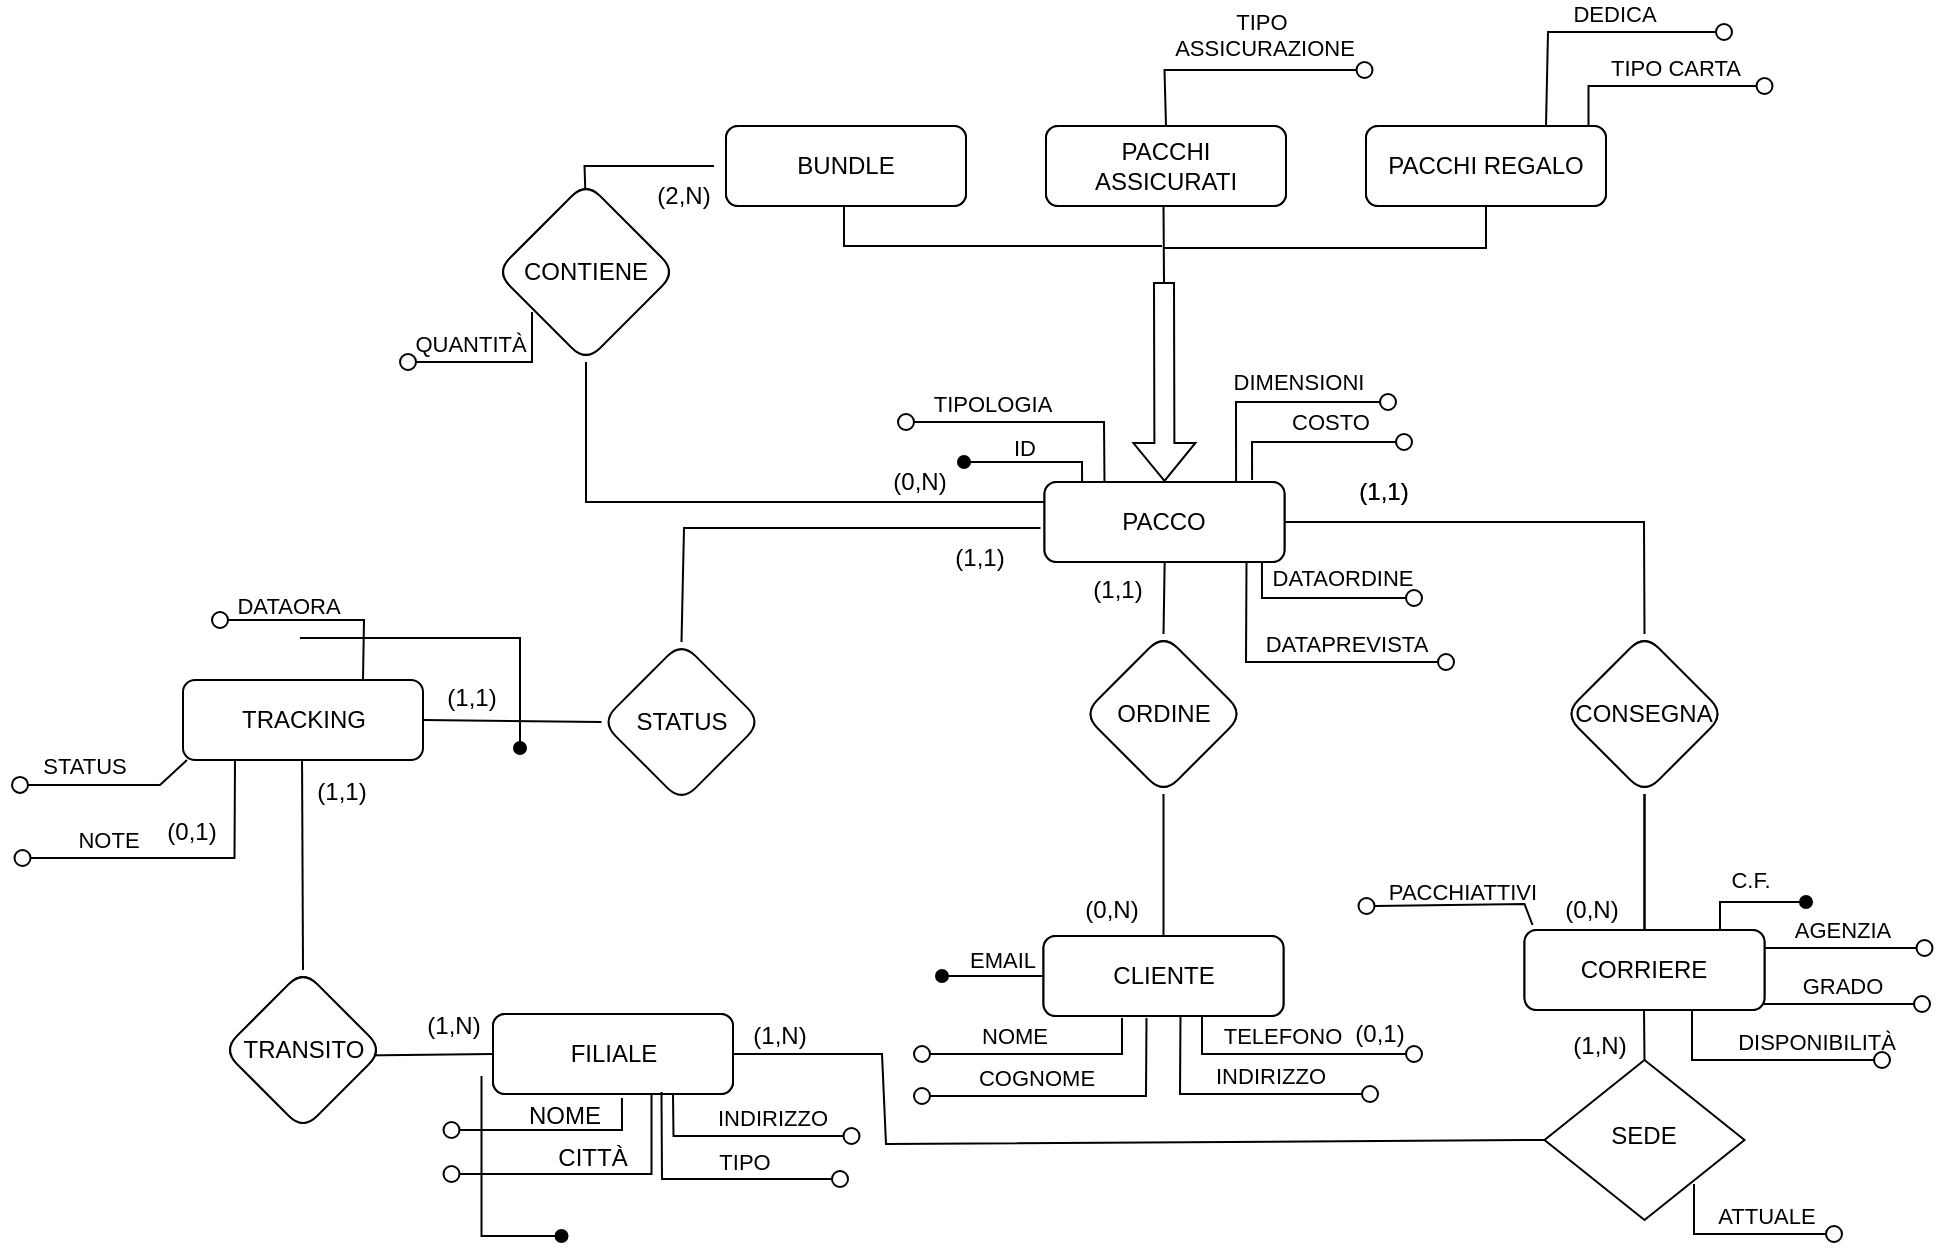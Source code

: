 <mxfile version="27.0.5" pages="2">
  <diagram id="C5RBs43oDa-KdzZeNtuy" name="Page-1">
    <mxGraphModel dx="1656" dy="829" grid="0" gridSize="10" guides="1" tooltips="1" connect="1" arrows="1" fold="1" page="1" pageScale="1" pageWidth="1169" pageHeight="827" math="0" shadow="0">
      <root>
        <mxCell id="WIyWlLk6GJQsqaUBKTNV-0" />
        <mxCell id="WIyWlLk6GJQsqaUBKTNV-1" parent="WIyWlLk6GJQsqaUBKTNV-0" />
        <mxCell id="WIyWlLk6GJQsqaUBKTNV-3" value="PACCHI" style="rounded=1;whiteSpace=wrap;html=1;fontSize=12;glass=0;strokeWidth=1;shadow=0;" parent="WIyWlLk6GJQsqaUBKTNV-1" vertex="1">
          <mxGeometry x="659.25" y="299" width="120" height="40" as="geometry" />
        </mxCell>
        <mxCell id="WIyWlLk6GJQsqaUBKTNV-7" value="CORRIERE" style="rounded=1;whiteSpace=wrap;html=1;fontSize=12;glass=0;strokeWidth=1;shadow=0;" parent="WIyWlLk6GJQsqaUBKTNV-1" vertex="1">
          <mxGeometry x="899.25" y="523" width="120" height="40" as="geometry" />
        </mxCell>
        <mxCell id="WIyWlLk6GJQsqaUBKTNV-11" value="CLIENTE" style="rounded=1;whiteSpace=wrap;html=1;fontSize=12;glass=0;strokeWidth=1;shadow=0;" parent="WIyWlLk6GJQsqaUBKTNV-1" vertex="1">
          <mxGeometry x="658.75" y="526" width="120" height="40" as="geometry" />
        </mxCell>
        <mxCell id="WIyWlLk6GJQsqaUBKTNV-12" value="FILIALE" style="rounded=1;whiteSpace=wrap;html=1;fontSize=12;glass=0;strokeWidth=1;shadow=0;" parent="WIyWlLk6GJQsqaUBKTNV-1" vertex="1">
          <mxGeometry x="383.5" y="565" width="120" height="40" as="geometry" />
        </mxCell>
        <mxCell id="enNSre5mIDpdEpU6eGM5-0" value="TRACKING" style="rounded=1;whiteSpace=wrap;html=1;fontSize=12;glass=0;strokeWidth=1;shadow=0;" parent="WIyWlLk6GJQsqaUBKTNV-1" vertex="1">
          <mxGeometry x="228.5" y="398" width="120" height="40" as="geometry" />
        </mxCell>
        <mxCell id="enNSre5mIDpdEpU6eGM5-1" value="SEDE" style="rhombus;whiteSpace=wrap;html=1;shadow=0;fontFamily=Helvetica;fontSize=12;align=center;strokeWidth=1;spacing=6;spacingTop=-4;" parent="WIyWlLk6GJQsqaUBKTNV-1" vertex="1">
          <mxGeometry x="909.25" y="588" width="100" height="80" as="geometry" />
        </mxCell>
        <mxCell id="enNSre5mIDpdEpU6eGM5-4" value="CONSEGNA" style="rhombus;whiteSpace=wrap;html=1;rounded=1;glass=0;strokeWidth=1;shadow=0;" parent="WIyWlLk6GJQsqaUBKTNV-1" vertex="1">
          <mxGeometry x="919.25" y="375" width="80" height="80" as="geometry" />
        </mxCell>
        <mxCell id="enNSre5mIDpdEpU6eGM5-9" value="ORDINE" style="rhombus;whiteSpace=wrap;html=1;rounded=1;glass=0;strokeWidth=1;shadow=0;" parent="WIyWlLk6GJQsqaUBKTNV-1" vertex="1">
          <mxGeometry x="678.75" y="375" width="80" height="80" as="geometry" />
        </mxCell>
        <mxCell id="enNSre5mIDpdEpU6eGM5-12" value="STATUS" style="rhombus;whiteSpace=wrap;html=1;rounded=1;glass=0;strokeWidth=1;shadow=0;" parent="WIyWlLk6GJQsqaUBKTNV-1" vertex="1">
          <mxGeometry x="437.75" y="379" width="80" height="80" as="geometry" />
        </mxCell>
        <mxCell id="enNSre5mIDpdEpU6eGM5-15" value="BUNDLE" style="rounded=1;whiteSpace=wrap;html=1;fontSize=12;glass=0;strokeWidth=1;shadow=0;" parent="WIyWlLk6GJQsqaUBKTNV-1" vertex="1">
          <mxGeometry x="500" y="121" width="120" height="40" as="geometry" />
        </mxCell>
        <mxCell id="enNSre5mIDpdEpU6eGM5-16" value="PACCHI ASSICURATI" style="rounded=1;whiteSpace=wrap;html=1;fontSize=12;glass=0;strokeWidth=1;shadow=0;" parent="WIyWlLk6GJQsqaUBKTNV-1" vertex="1">
          <mxGeometry x="660" y="121" width="120" height="40" as="geometry" />
        </mxCell>
        <mxCell id="enNSre5mIDpdEpU6eGM5-17" value="PACCHI REGALO" style="rounded=1;whiteSpace=wrap;html=1;fontSize=12;glass=0;strokeWidth=1;shadow=0;" parent="WIyWlLk6GJQsqaUBKTNV-1" vertex="1">
          <mxGeometry x="820" y="121" width="120" height="40" as="geometry" />
        </mxCell>
        <mxCell id="enNSre5mIDpdEpU6eGM5-19" value="" style="shape=flexArrow;endArrow=classic;html=1;rounded=0;entryX=0.5;entryY=0;entryDx=0;entryDy=0;" parent="WIyWlLk6GJQsqaUBKTNV-1" target="WIyWlLk6GJQsqaUBKTNV-3" edge="1">
          <mxGeometry width="50" height="50" relative="1" as="geometry">
            <mxPoint x="719" y="199" as="sourcePoint" />
            <mxPoint x="763" y="129" as="targetPoint" />
          </mxGeometry>
        </mxCell>
        <mxCell id="enNSre5mIDpdEpU6eGM5-21" value="" style="endArrow=none;html=1;rounded=0;entryX=0.5;entryY=1;entryDx=0;entryDy=0;" parent="WIyWlLk6GJQsqaUBKTNV-1" target="enNSre5mIDpdEpU6eGM5-17" edge="1">
          <mxGeometry width="50" height="50" relative="1" as="geometry">
            <mxPoint x="719" y="182" as="sourcePoint" />
            <mxPoint x="769" y="441" as="targetPoint" />
            <Array as="points">
              <mxPoint x="880" y="182" />
            </Array>
          </mxGeometry>
        </mxCell>
        <mxCell id="enNSre5mIDpdEpU6eGM5-22" value="" style="endArrow=none;html=1;rounded=0;entryX=0.5;entryY=1;entryDx=0;entryDy=0;" parent="WIyWlLk6GJQsqaUBKTNV-1" edge="1">
          <mxGeometry width="50" height="50" relative="1" as="geometry">
            <mxPoint x="718" y="181" as="sourcePoint" />
            <mxPoint x="559" y="121" as="targetPoint" />
            <Array as="points">
              <mxPoint x="559" y="181" />
            </Array>
          </mxGeometry>
        </mxCell>
        <mxCell id="enNSre5mIDpdEpU6eGM5-23" value="" style="endArrow=none;html=1;rounded=0;entryX=0.5;entryY=1;entryDx=0;entryDy=0;" parent="WIyWlLk6GJQsqaUBKTNV-1" edge="1">
          <mxGeometry width="50" height="50" relative="1" as="geometry">
            <mxPoint x="719" y="199" as="sourcePoint" />
            <mxPoint x="718.75" y="161" as="targetPoint" />
            <Array as="points" />
          </mxGeometry>
        </mxCell>
        <mxCell id="enNSre5mIDpdEpU6eGM5-25" value="(0,N)" style="text;strokeColor=none;align=center;fillColor=none;html=1;verticalAlign=middle;whiteSpace=wrap;rounded=0;" parent="WIyWlLk6GJQsqaUBKTNV-1" vertex="1">
          <mxGeometry x="567.25" y="284" width="60" height="30" as="geometry" />
        </mxCell>
        <mxCell id="enNSre5mIDpdEpU6eGM5-26" value="(0,N)" style="text;strokeColor=none;align=center;fillColor=none;html=1;verticalAlign=middle;whiteSpace=wrap;rounded=0;" parent="WIyWlLk6GJQsqaUBKTNV-1" vertex="1">
          <mxGeometry x="903.25" y="498" width="60" height="30" as="geometry" />
        </mxCell>
        <mxCell id="enNSre5mIDpdEpU6eGM5-29" value="(1,1)" style="text;strokeColor=none;align=center;fillColor=none;html=1;verticalAlign=middle;whiteSpace=wrap;rounded=0;" parent="WIyWlLk6GJQsqaUBKTNV-1" vertex="1">
          <mxGeometry x="799.25" y="289" width="60" height="30" as="geometry" />
        </mxCell>
        <mxCell id="enNSre5mIDpdEpU6eGM5-30" value="TRANSITO" style="rhombus;whiteSpace=wrap;html=1;rounded=1;glass=0;strokeWidth=1;shadow=0;" parent="WIyWlLk6GJQsqaUBKTNV-1" vertex="1">
          <mxGeometry x="248.5" y="543" width="80" height="80" as="geometry" />
        </mxCell>
        <mxCell id="enNSre5mIDpdEpU6eGM5-33" value="(1,1)" style="text;strokeColor=none;align=center;fillColor=none;html=1;verticalAlign=middle;whiteSpace=wrap;rounded=0;" parent="WIyWlLk6GJQsqaUBKTNV-1" vertex="1">
          <mxGeometry x="278.25" y="439" width="60" height="30" as="geometry" />
        </mxCell>
        <mxCell id="enNSre5mIDpdEpU6eGM5-34" value="(1,N)" style="text;strokeColor=none;align=center;fillColor=none;html=1;verticalAlign=middle;whiteSpace=wrap;rounded=0;" parent="WIyWlLk6GJQsqaUBKTNV-1" vertex="1">
          <mxGeometry x="334" y="556" width="60" height="30" as="geometry" />
        </mxCell>
        <mxCell id="enNSre5mIDpdEpU6eGM5-35" value="(1,N)" style="text;strokeColor=none;align=center;fillColor=none;html=1;verticalAlign=middle;whiteSpace=wrap;rounded=0;" parent="WIyWlLk6GJQsqaUBKTNV-1" vertex="1">
          <mxGeometry x="907" y="566" width="60" height="30" as="geometry" />
        </mxCell>
        <mxCell id="enNSre5mIDpdEpU6eGM5-36" value="(1,N)" style="text;strokeColor=none;align=center;fillColor=none;html=1;verticalAlign=middle;whiteSpace=wrap;rounded=0;" parent="WIyWlLk6GJQsqaUBKTNV-1" vertex="1">
          <mxGeometry x="497" y="561" width="60" height="30" as="geometry" />
        </mxCell>
        <mxCell id="enNSre5mIDpdEpU6eGM5-37" value="(0,N)" style="text;strokeColor=none;align=center;fillColor=none;html=1;verticalAlign=middle;whiteSpace=wrap;rounded=0;" parent="WIyWlLk6GJQsqaUBKTNV-1" vertex="1">
          <mxGeometry x="663.25" y="498" width="60" height="30" as="geometry" />
        </mxCell>
        <mxCell id="enNSre5mIDpdEpU6eGM5-39" value="(1,1)" style="text;strokeColor=none;align=center;fillColor=none;html=1;verticalAlign=middle;whiteSpace=wrap;rounded=0;" parent="WIyWlLk6GJQsqaUBKTNV-1" vertex="1">
          <mxGeometry x="343.25" y="392" width="60" height="30" as="geometry" />
        </mxCell>
        <mxCell id="enNSre5mIDpdEpU6eGM5-40" value="(1,1)" style="text;strokeColor=none;align=center;fillColor=none;html=1;verticalAlign=middle;whiteSpace=wrap;rounded=0;" parent="WIyWlLk6GJQsqaUBKTNV-1" vertex="1">
          <mxGeometry x="666.25" y="338" width="60" height="30" as="geometry" />
        </mxCell>
        <mxCell id="enNSre5mIDpdEpU6eGM5-49" value="AGENZIA" style="html=1;verticalAlign=bottom;labelBackgroundColor=none;endArrow=oval;endFill=0;endSize=8;rounded=0;" parent="WIyWlLk6GJQsqaUBKTNV-1" edge="1">
          <mxGeometry x="-0.031" width="160" relative="1" as="geometry">
            <mxPoint x="1019.25" y="532" as="sourcePoint" />
            <mxPoint x="1099.25" y="532" as="targetPoint" />
            <mxPoint as="offset" />
          </mxGeometry>
        </mxCell>
        <mxCell id="enNSre5mIDpdEpU6eGM5-50" value="EMAIL" style="endArrow=none;html=1;rounded=0;align=center;verticalAlign=top;endFill=0;labelBackgroundColor=none;endSize=6;startArrow=oval;startFill=1;entryX=0;entryY=0.5;entryDx=0;entryDy=0;" parent="WIyWlLk6GJQsqaUBKTNV-1" target="WIyWlLk6GJQsqaUBKTNV-11" edge="1">
          <mxGeometry x="0.182" y="21" relative="1" as="geometry">
            <mxPoint x="608" y="546" as="sourcePoint" />
            <mxPoint x="788" y="625" as="targetPoint" />
            <Array as="points">
              <mxPoint x="628" y="546" />
            </Array>
            <mxPoint as="offset" />
          </mxGeometry>
        </mxCell>
        <mxCell id="enNSre5mIDpdEpU6eGM5-51" value="" style="endArrow=none;html=1;rounded=0;align=center;verticalAlign=top;endFill=0;labelBackgroundColor=none;endSize=6;startArrow=oval;startFill=1;" parent="WIyWlLk6GJQsqaUBKTNV-1" edge="1">
          <mxGeometry relative="1" as="geometry">
            <mxPoint x="397" y="432" as="sourcePoint" />
            <mxPoint x="287" y="377" as="targetPoint" />
            <Array as="points">
              <mxPoint x="397" y="377" />
              <mxPoint x="290" y="377" />
            </Array>
          </mxGeometry>
        </mxCell>
        <mxCell id="enNSre5mIDpdEpU6eGM5-52" value="ID" style="endArrow=none;html=1;rounded=0;align=center;verticalAlign=top;endFill=0;labelBackgroundColor=none;endSize=6;startArrow=oval;startFill=1;entryX=0.115;entryY=-0.05;entryDx=0;entryDy=0;entryPerimeter=0;" parent="WIyWlLk6GJQsqaUBKTNV-1" edge="1">
          <mxGeometry x="-0.13" y="20" relative="1" as="geometry">
            <mxPoint x="619" y="289" as="sourcePoint" />
            <mxPoint x="678.05" y="299" as="targetPoint" />
            <Array as="points">
              <mxPoint x="678" y="289" />
            </Array>
            <mxPoint as="offset" />
          </mxGeometry>
        </mxCell>
        <mxCell id="enNSre5mIDpdEpU6eGM5-54" value="C.F." style="endArrow=none;html=1;rounded=0;align=center;verticalAlign=top;endFill=0;labelBackgroundColor=none;endSize=6;startArrow=oval;startFill=1;" parent="WIyWlLk6GJQsqaUBKTNV-1" edge="1">
          <mxGeometry x="-0.074" y="-24" relative="1" as="geometry">
            <mxPoint x="1040" y="509" as="sourcePoint" />
            <mxPoint x="997" y="526" as="targetPoint" />
            <Array as="points">
              <mxPoint x="997" y="509" />
            </Array>
            <mxPoint as="offset" />
          </mxGeometry>
        </mxCell>
        <mxCell id="enNSre5mIDpdEpU6eGM5-55" value="COSTO" style="html=1;verticalAlign=bottom;labelBackgroundColor=none;endArrow=oval;endFill=0;endSize=8;rounded=0;exitX=0.865;exitY=-0.05;exitDx=0;exitDy=0;exitPerimeter=0;" parent="WIyWlLk6GJQsqaUBKTNV-1" edge="1">
          <mxGeometry x="0.231" y="1" width="160" relative="1" as="geometry">
            <mxPoint x="763.05" y="298" as="sourcePoint" />
            <mxPoint x="839" y="279" as="targetPoint" />
            <Array as="points">
              <mxPoint x="763" y="279" />
            </Array>
            <mxPoint as="offset" />
          </mxGeometry>
        </mxCell>
        <mxCell id="enNSre5mIDpdEpU6eGM5-56" value="GRADO" style="html=1;verticalAlign=bottom;labelBackgroundColor=none;endArrow=oval;endFill=0;endSize=8;rounded=0;" parent="WIyWlLk6GJQsqaUBKTNV-1" edge="1">
          <mxGeometry width="160" relative="1" as="geometry">
            <mxPoint x="1018.75" y="560" as="sourcePoint" />
            <mxPoint x="1098" y="560" as="targetPoint" />
          </mxGeometry>
        </mxCell>
        <mxCell id="enNSre5mIDpdEpU6eGM5-58" value="DATAORA" style="html=1;verticalAlign=bottom;labelBackgroundColor=none;endArrow=oval;endFill=0;endSize=8;rounded=0;exitX=0.75;exitY=0;exitDx=0;exitDy=0;" parent="WIyWlLk6GJQsqaUBKTNV-1" edge="1" source="enNSre5mIDpdEpU6eGM5-0">
          <mxGeometry x="0.333" y="2" width="160" relative="1" as="geometry">
            <mxPoint x="278.25" y="367" as="sourcePoint" />
            <mxPoint x="247" y="368" as="targetPoint" />
            <Array as="points">
              <mxPoint x="319" y="368" />
            </Array>
            <mxPoint as="offset" />
          </mxGeometry>
        </mxCell>
        <mxCell id="enNSre5mIDpdEpU6eGM5-59" value="STATUS" style="html=1;verticalAlign=bottom;labelBackgroundColor=none;endArrow=oval;endFill=0;endSize=8;rounded=0;exitX=0;exitY=1;exitDx=0;exitDy=0;" parent="WIyWlLk6GJQsqaUBKTNV-1" edge="1">
          <mxGeometry x="0.273" width="160" relative="1" as="geometry">
            <mxPoint x="230.5" y="438" as="sourcePoint" />
            <mxPoint x="147" y="450.44" as="targetPoint" />
            <Array as="points">
              <mxPoint x="217" y="450.44" />
            </Array>
            <mxPoint as="offset" />
          </mxGeometry>
        </mxCell>
        <mxCell id="enNSre5mIDpdEpU6eGM5-60" value="TELEFONO" style="html=1;verticalAlign=bottom;labelBackgroundColor=none;endArrow=oval;endFill=0;endSize=8;rounded=0;" parent="WIyWlLk6GJQsqaUBKTNV-1" edge="1">
          <mxGeometry x="-0.048" width="160" relative="1" as="geometry">
            <mxPoint x="738" y="565" as="sourcePoint" />
            <mxPoint x="844" y="585" as="targetPoint" />
            <Array as="points">
              <mxPoint x="738" y="585" />
            </Array>
            <mxPoint as="offset" />
          </mxGeometry>
        </mxCell>
        <mxCell id="enNSre5mIDpdEpU6eGM5-62" value="NOME" style="html=1;verticalAlign=bottom;labelBackgroundColor=none;endArrow=oval;endFill=0;endSize=8;rounded=0;exitX=0.327;exitY=1.025;exitDx=0;exitDy=0;exitPerimeter=0;" parent="WIyWlLk6GJQsqaUBKTNV-1" source="WIyWlLk6GJQsqaUBKTNV-11" edge="1">
          <mxGeometry x="0.219" width="160" relative="1" as="geometry">
            <mxPoint x="678.25" y="565" as="sourcePoint" />
            <mxPoint x="598" y="585" as="targetPoint" />
            <Array as="points">
              <mxPoint x="698" y="585" />
            </Array>
            <mxPoint as="offset" />
          </mxGeometry>
        </mxCell>
        <mxCell id="enNSre5mIDpdEpU6eGM5-63" value="" style="html=1;verticalAlign=bottom;labelBackgroundColor=none;endArrow=oval;endFill=0;endSize=8;rounded=0;" parent="WIyWlLk6GJQsqaUBKTNV-1" edge="1">
          <mxGeometry x="0.286" width="160" relative="1" as="geometry">
            <mxPoint x="462.75" y="605" as="sourcePoint" />
            <mxPoint x="362.75" y="645" as="targetPoint" />
            <Array as="points">
              <mxPoint x="462.75" y="645" />
            </Array>
            <mxPoint as="offset" />
          </mxGeometry>
        </mxCell>
        <mxCell id="enNSre5mIDpdEpU6eGM5-64" value="INDIRIZZO" style="html=1;verticalAlign=bottom;labelBackgroundColor=none;endArrow=oval;endFill=0;endSize=8;rounded=0;exitX=0.75;exitY=1;exitDx=0;exitDy=0;" parent="WIyWlLk6GJQsqaUBKTNV-1" source="WIyWlLk6GJQsqaUBKTNV-12" edge="1">
          <mxGeometry x="0.273" width="160" relative="1" as="geometry">
            <mxPoint x="476.75" y="616" as="sourcePoint" />
            <mxPoint x="562.75" y="626" as="targetPoint" />
            <Array as="points">
              <mxPoint x="473.75" y="626" />
            </Array>
            <mxPoint as="offset" />
          </mxGeometry>
        </mxCell>
        <mxCell id="enNSre5mIDpdEpU6eGM5-65" value="TIPO&amp;nbsp;&lt;div&gt;ASSICURAZIONE&lt;/div&gt;" style="html=1;verticalAlign=bottom;labelBackgroundColor=none;endArrow=oval;endFill=0;endSize=8;rounded=0;exitX=0.5;exitY=0;exitDx=0;exitDy=0;" parent="WIyWlLk6GJQsqaUBKTNV-1" source="enNSre5mIDpdEpU6eGM5-16" edge="1">
          <mxGeometry x="0.219" y="2" width="160" relative="1" as="geometry">
            <mxPoint x="737.25" y="120" as="sourcePoint" />
            <mxPoint x="819.25" y="93" as="targetPoint" />
            <Array as="points">
              <mxPoint x="719.25" y="93" />
            </Array>
            <mxPoint as="offset" />
          </mxGeometry>
        </mxCell>
        <mxCell id="enNSre5mIDpdEpU6eGM5-66" value="TIPO CARTA&amp;nbsp;" style="html=1;verticalAlign=bottom;labelBackgroundColor=none;endArrow=oval;endFill=0;endSize=8;rounded=0;exitX=0.865;exitY=-0.05;exitDx=0;exitDy=0;exitPerimeter=0;" parent="WIyWlLk6GJQsqaUBKTNV-1" edge="1">
          <mxGeometry x="0.193" width="160" relative="1" as="geometry">
            <mxPoint x="931.25" y="121" as="sourcePoint" />
            <mxPoint x="1019.25" y="101" as="targetPoint" />
            <Array as="points">
              <mxPoint x="931.25" y="101" />
            </Array>
            <mxPoint as="offset" />
          </mxGeometry>
        </mxCell>
        <mxCell id="enNSre5mIDpdEpU6eGM5-68" value="INDIRIZZO" style="html=1;verticalAlign=bottom;labelBackgroundColor=none;endArrow=oval;endFill=0;endSize=8;rounded=0;exitX=0.56;exitY=1;exitDx=0;exitDy=0;exitPerimeter=0;" parent="WIyWlLk6GJQsqaUBKTNV-1" edge="1">
          <mxGeometry x="0.254" width="160" relative="1" as="geometry">
            <mxPoint x="727.25" y="566" as="sourcePoint" />
            <mxPoint x="822" y="605" as="targetPoint" />
            <Array as="points">
              <mxPoint x="727" y="605" />
            </Array>
            <mxPoint as="offset" />
          </mxGeometry>
        </mxCell>
        <mxCell id="enNSre5mIDpdEpU6eGM5-69" value="DIMENSIONI" style="html=1;verticalAlign=bottom;labelBackgroundColor=none;endArrow=oval;endFill=0;endSize=8;rounded=0;exitX=0.865;exitY=-0.05;exitDx=0;exitDy=0;exitPerimeter=0;" parent="WIyWlLk6GJQsqaUBKTNV-1" edge="1">
          <mxGeometry x="0.231" y="1" width="160" relative="1" as="geometry">
            <mxPoint x="755.05" y="300" as="sourcePoint" />
            <mxPoint x="831" y="259" as="targetPoint" />
            <Array as="points">
              <mxPoint x="755" y="259" />
            </Array>
            <mxPoint as="offset" />
          </mxGeometry>
        </mxCell>
        <mxCell id="enNSre5mIDpdEpU6eGM5-70" value="DATAORDINE" style="html=1;verticalAlign=bottom;labelBackgroundColor=none;endArrow=oval;endFill=0;endSize=8;rounded=0;exitX=0.906;exitY=0.975;exitDx=0;exitDy=0;exitPerimeter=0;" parent="WIyWlLk6GJQsqaUBKTNV-1" edge="1">
          <mxGeometry x="0.231" y="1" width="160" relative="1" as="geometry">
            <mxPoint x="767.97" y="339" as="sourcePoint" />
            <mxPoint x="844" y="357" as="targetPoint" />
            <Array as="points">
              <mxPoint x="768" y="357" />
            </Array>
            <mxPoint as="offset" />
          </mxGeometry>
        </mxCell>
        <mxCell id="enNSre5mIDpdEpU6eGM5-72" value="DATAPREVISTA" style="html=1;verticalAlign=bottom;labelBackgroundColor=none;endArrow=oval;endFill=0;endSize=8;rounded=0;exitX=0.75;exitY=1;exitDx=0;exitDy=0;" parent="WIyWlLk6GJQsqaUBKTNV-1" edge="1">
          <mxGeometry x="0.333" width="160" relative="1" as="geometry">
            <mxPoint x="760.25" y="339" as="sourcePoint" />
            <mxPoint x="860" y="389" as="targetPoint" />
            <Array as="points">
              <mxPoint x="760" y="389" />
            </Array>
            <mxPoint as="offset" />
          </mxGeometry>
        </mxCell>
        <mxCell id="enNSre5mIDpdEpU6eGM5-73" value="TIPOLOGIA" style="html=1;verticalAlign=bottom;labelBackgroundColor=none;endArrow=oval;endFill=0;endSize=8;rounded=0;exitX=0.25;exitY=0;exitDx=0;exitDy=0;" parent="WIyWlLk6GJQsqaUBKTNV-1" source="WIyWlLk6GJQsqaUBKTNV-3" edge="1">
          <mxGeometry x="0.333" width="160" relative="1" as="geometry">
            <mxPoint x="490.25" y="199" as="sourcePoint" />
            <mxPoint x="590" y="269" as="targetPoint" />
            <Array as="points">
              <mxPoint x="689" y="269" />
            </Array>
            <mxPoint as="offset" />
          </mxGeometry>
        </mxCell>
        <mxCell id="enNSre5mIDpdEpU6eGM5-75" value="DISPONIBILITÀ" style="html=1;verticalAlign=bottom;labelBackgroundColor=none;endArrow=oval;endFill=0;endSize=8;rounded=0;" parent="WIyWlLk6GJQsqaUBKTNV-1" edge="1">
          <mxGeometry x="0.444" width="160" relative="1" as="geometry">
            <mxPoint x="983" y="563" as="sourcePoint" />
            <mxPoint x="1078" y="588" as="targetPoint" />
            <Array as="points">
              <mxPoint x="983" y="588" />
              <mxPoint x="1030" y="588" />
            </Array>
            <mxPoint as="offset" />
          </mxGeometry>
        </mxCell>
        <mxCell id="enNSre5mIDpdEpU6eGM5-77" value="NOTE" style="html=1;verticalAlign=bottom;labelBackgroundColor=none;endArrow=oval;endFill=0;endSize=8;rounded=0;exitX=0.56;exitY=1;exitDx=0;exitDy=0;exitPerimeter=0;" parent="WIyWlLk6GJQsqaUBKTNV-1" edge="1">
          <mxGeometry x="0.444" width="160" relative="1" as="geometry">
            <mxPoint x="254.5" y="438" as="sourcePoint" />
            <mxPoint x="148.25" y="487" as="targetPoint" />
            <Array as="points">
              <mxPoint x="254.25" y="487" />
            </Array>
            <mxPoint as="offset" />
          </mxGeometry>
        </mxCell>
        <mxCell id="enNSre5mIDpdEpU6eGM5-78" value="COGNOME" style="html=1;verticalAlign=bottom;labelBackgroundColor=none;endArrow=oval;endFill=0;endSize=8;rounded=0;exitX=0.56;exitY=1;exitDx=0;exitDy=0;exitPerimeter=0;" parent="WIyWlLk6GJQsqaUBKTNV-1" edge="1">
          <mxGeometry x="0.254" width="160" relative="1" as="geometry">
            <mxPoint x="710.25" y="567" as="sourcePoint" />
            <mxPoint x="598" y="606" as="targetPoint" />
            <Array as="points">
              <mxPoint x="710" y="606" />
            </Array>
            <mxPoint as="offset" />
          </mxGeometry>
        </mxCell>
        <mxCell id="ISllK72JEmzfFJMBBq4i-0" value="DEDICA" style="html=1;verticalAlign=bottom;labelBackgroundColor=none;endArrow=oval;endFill=0;endSize=8;rounded=0;exitX=0.75;exitY=0;exitDx=0;exitDy=0;" parent="WIyWlLk6GJQsqaUBKTNV-1" source="enNSre5mIDpdEpU6eGM5-17" edge="1">
          <mxGeometry x="0.193" width="160" relative="1" as="geometry">
            <mxPoint x="911" y="94" as="sourcePoint" />
            <mxPoint x="999" y="74" as="targetPoint" />
            <Array as="points">
              <mxPoint x="911" y="74" />
            </Array>
            <mxPoint as="offset" />
          </mxGeometry>
        </mxCell>
        <mxCell id="ISllK72JEmzfFJMBBq4i-2" value="CONTIENE" style="rhombus;whiteSpace=wrap;html=1;rounded=1;glass=0;strokeWidth=1;shadow=0;" parent="WIyWlLk6GJQsqaUBKTNV-1" vertex="1">
          <mxGeometry x="385" y="149" width="90" height="90" as="geometry" />
        </mxCell>
        <mxCell id="ISllK72JEmzfFJMBBq4i-10" value="(2,N)" style="text;strokeColor=none;align=center;fillColor=none;html=1;verticalAlign=middle;whiteSpace=wrap;rounded=0;" parent="WIyWlLk6GJQsqaUBKTNV-1" vertex="1">
          <mxGeometry x="449" y="141" width="60" height="30" as="geometry" />
        </mxCell>
        <mxCell id="ISllK72JEmzfFJMBBq4i-11" value="(1,1)" style="text;strokeColor=none;align=center;fillColor=none;html=1;verticalAlign=middle;whiteSpace=wrap;rounded=0;" parent="WIyWlLk6GJQsqaUBKTNV-1" vertex="1">
          <mxGeometry x="597.25" y="322" width="60" height="30" as="geometry" />
        </mxCell>
        <mxCell id="SRPe6zvYWXh04PvRG5ib-1" value="" style="endArrow=none;html=1;rounded=0;entryX=0.5;entryY=1;entryDx=0;entryDy=0;exitX=0;exitY=0.25;exitDx=0;exitDy=0;" parent="WIyWlLk6GJQsqaUBKTNV-1" source="WIyWlLk6GJQsqaUBKTNV-3" target="ISllK72JEmzfFJMBBq4i-2" edge="1">
          <mxGeometry width="50" height="50" relative="1" as="geometry">
            <mxPoint x="375.75" y="284" as="sourcePoint" />
            <mxPoint x="425.75" y="234" as="targetPoint" />
            <Array as="points">
              <mxPoint x="430" y="309" />
            </Array>
          </mxGeometry>
        </mxCell>
        <mxCell id="SRPe6zvYWXh04PvRG5ib-3" value="" style="endArrow=none;html=1;rounded=0;entryX=1;entryY=0;entryDx=0;entryDy=0;exitX=0.5;exitY=0;exitDx=0;exitDy=0;" parent="WIyWlLk6GJQsqaUBKTNV-1" source="enNSre5mIDpdEpU6eGM5-12" target="ISllK72JEmzfFJMBBq4i-11" edge="1">
          <mxGeometry width="50" height="50" relative="1" as="geometry">
            <mxPoint x="548" y="354" as="sourcePoint" />
            <mxPoint x="319" y="284" as="targetPoint" />
            <Array as="points">
              <mxPoint x="479" y="322" />
            </Array>
          </mxGeometry>
        </mxCell>
        <mxCell id="SRPe6zvYWXh04PvRG5ib-4" value="" style="endArrow=none;html=1;rounded=0;entryX=0.496;entryY=1;entryDx=0;entryDy=0;exitX=0.5;exitY=0;exitDx=0;exitDy=0;entryPerimeter=0;" parent="WIyWlLk6GJQsqaUBKTNV-1" source="enNSre5mIDpdEpU6eGM5-30" target="enNSre5mIDpdEpU6eGM5-0" edge="1">
          <mxGeometry width="50" height="50" relative="1" as="geometry">
            <mxPoint x="340.75" y="790" as="sourcePoint" />
            <mxPoint x="518.75" y="715" as="targetPoint" />
            <Array as="points" />
          </mxGeometry>
        </mxCell>
        <mxCell id="SRPe6zvYWXh04PvRG5ib-5" value="" style="endArrow=none;html=1;rounded=0;entryX=0;entryY=0.5;entryDx=0;entryDy=0;exitX=1;exitY=0.5;exitDx=0;exitDy=0;" parent="WIyWlLk6GJQsqaUBKTNV-1" source="enNSre5mIDpdEpU6eGM5-0" edge="1">
          <mxGeometry width="50" height="50" relative="1" as="geometry">
            <mxPoint x="478" y="505" as="sourcePoint" />
            <mxPoint x="437.75" y="419" as="targetPoint" />
            <Array as="points" />
          </mxGeometry>
        </mxCell>
        <mxCell id="SRPe6zvYWXh04PvRG5ib-6" value="" style="endArrow=none;html=1;rounded=0;entryX=1;entryY=0.5;entryDx=0;entryDy=0;exitX=0;exitY=0.5;exitDx=0;exitDy=0;" parent="WIyWlLk6GJQsqaUBKTNV-1" source="WIyWlLk6GJQsqaUBKTNV-12" edge="1">
          <mxGeometry width="50" height="50" relative="1" as="geometry">
            <mxPoint x="595.14" y="720" as="sourcePoint" />
            <mxPoint x="294.5" y="586" as="targetPoint" />
            <Array as="points" />
          </mxGeometry>
        </mxCell>
        <mxCell id="SRPe6zvYWXh04PvRG5ib-7" value="" style="endArrow=none;html=1;rounded=0;entryX=0.5;entryY=1;entryDx=0;entryDy=0;exitX=0.5;exitY=0;exitDx=0;exitDy=0;" parent="WIyWlLk6GJQsqaUBKTNV-1" source="WIyWlLk6GJQsqaUBKTNV-7" target="enNSre5mIDpdEpU6eGM5-4" edge="1">
          <mxGeometry width="50" height="50" relative="1" as="geometry">
            <mxPoint x="873" y="535" as="sourcePoint" />
            <mxPoint x="873" y="463" as="targetPoint" />
            <Array as="points" />
          </mxGeometry>
        </mxCell>
        <mxCell id="SRPe6zvYWXh04PvRG5ib-9" value="" style="endArrow=none;html=1;rounded=0;entryX=0.5;entryY=1;entryDx=0;entryDy=0;exitX=0.5;exitY=0;exitDx=0;exitDy=0;" parent="WIyWlLk6GJQsqaUBKTNV-1" source="WIyWlLk6GJQsqaUBKTNV-11" target="enNSre5mIDpdEpU6eGM5-9" edge="1">
          <mxGeometry width="50" height="50" relative="1" as="geometry">
            <mxPoint x="718.19" y="523" as="sourcePoint" />
            <mxPoint x="718.19" y="455" as="targetPoint" />
            <Array as="points" />
          </mxGeometry>
        </mxCell>
        <mxCell id="SRPe6zvYWXh04PvRG5ib-10" value="" style="endArrow=none;html=1;rounded=0;entryX=0.885;entryY=0.007;entryDx=0;entryDy=0;exitX=0.5;exitY=0;exitDx=0;exitDy=0;entryPerimeter=0;" parent="WIyWlLk6GJQsqaUBKTNV-1" source="enNSre5mIDpdEpU6eGM5-9" target="enNSre5mIDpdEpU6eGM5-40" edge="1">
          <mxGeometry width="50" height="50" relative="1" as="geometry">
            <mxPoint x="730" y="417" as="sourcePoint" />
            <mxPoint x="730" y="346" as="targetPoint" />
            <Array as="points" />
          </mxGeometry>
        </mxCell>
        <mxCell id="SRPe6zvYWXh04PvRG5ib-11" value="" style="endArrow=none;html=1;rounded=0;entryX=0.5;entryY=0;entryDx=0;entryDy=0;exitX=1;exitY=0.5;exitDx=0;exitDy=0;" parent="WIyWlLk6GJQsqaUBKTNV-1" source="WIyWlLk6GJQsqaUBKTNV-3" target="enNSre5mIDpdEpU6eGM5-4" edge="1">
          <mxGeometry width="50" height="50" relative="1" as="geometry">
            <mxPoint x="910.25" y="284" as="sourcePoint" />
            <mxPoint x="1088.25" y="209" as="targetPoint" />
            <Array as="points">
              <mxPoint x="959" y="319" />
            </Array>
          </mxGeometry>
        </mxCell>
        <mxCell id="SRPe6zvYWXh04PvRG5ib-12" value="" style="endArrow=none;html=1;rounded=0;entryX=0.5;entryY=1;entryDx=0;entryDy=0;exitX=0.5;exitY=0;exitDx=0;exitDy=0;" parent="WIyWlLk6GJQsqaUBKTNV-1" source="enNSre5mIDpdEpU6eGM5-1" edge="1">
          <mxGeometry width="50" height="50" relative="1" as="geometry">
            <mxPoint x="959" y="631" as="sourcePoint" />
            <mxPoint x="959" y="563" as="targetPoint" />
            <Array as="points" />
          </mxGeometry>
        </mxCell>
        <mxCell id="SRPe6zvYWXh04PvRG5ib-13" value="" style="endArrow=none;html=1;rounded=0;entryX=0.75;entryY=0;entryDx=0;entryDy=0;exitX=0.5;exitY=0;exitDx=0;exitDy=0;" parent="WIyWlLk6GJQsqaUBKTNV-1" target="ISllK72JEmzfFJMBBq4i-10" edge="1">
          <mxGeometry width="50" height="50" relative="1" as="geometry">
            <mxPoint x="430.25" y="171" as="sourcePoint" />
            <mxPoint x="429.69" y="94" as="targetPoint" />
            <Array as="points">
              <mxPoint x="429.25" y="141" />
            </Array>
          </mxGeometry>
        </mxCell>
        <mxCell id="SRPe6zvYWXh04PvRG5ib-14" value="" style="endArrow=none;html=1;rounded=0;entryX=1;entryY=0.5;entryDx=0;entryDy=0;exitX=0;exitY=0.5;exitDx=0;exitDy=0;" parent="WIyWlLk6GJQsqaUBKTNV-1" source="enNSre5mIDpdEpU6eGM5-1" target="WIyWlLk6GJQsqaUBKTNV-12" edge="1">
          <mxGeometry width="50" height="50" relative="1" as="geometry">
            <mxPoint x="945" y="787" as="sourcePoint" />
            <mxPoint x="804" y="787" as="targetPoint" />
            <Array as="points">
              <mxPoint x="580" y="630" />
              <mxPoint x="578" y="585" />
            </Array>
          </mxGeometry>
        </mxCell>
        <mxCell id="SRPe6zvYWXh04PvRG5ib-15" value="PACCO" style="rounded=1;whiteSpace=wrap;html=1;fontSize=12;glass=0;strokeWidth=1;shadow=0;" parent="WIyWlLk6GJQsqaUBKTNV-1" vertex="1">
          <mxGeometry x="659.25" y="299" width="120" height="40" as="geometry" />
        </mxCell>
        <mxCell id="SRPe6zvYWXh04PvRG5ib-16" value="CORRIERE" style="rounded=1;whiteSpace=wrap;html=1;fontSize=12;glass=0;strokeWidth=1;shadow=0;" parent="WIyWlLk6GJQsqaUBKTNV-1" vertex="1">
          <mxGeometry x="899.25" y="523" width="120" height="40" as="geometry" />
        </mxCell>
        <mxCell id="SRPe6zvYWXh04PvRG5ib-17" value="CLIENTE" style="rounded=1;whiteSpace=wrap;html=1;fontSize=12;glass=0;strokeWidth=1;shadow=0;" parent="WIyWlLk6GJQsqaUBKTNV-1" vertex="1">
          <mxGeometry x="658.75" y="526" width="120" height="40" as="geometry" />
        </mxCell>
        <mxCell id="SRPe6zvYWXh04PvRG5ib-18" value="FILIALE" style="rounded=1;whiteSpace=wrap;html=1;fontSize=12;glass=0;strokeWidth=1;shadow=0;" parent="WIyWlLk6GJQsqaUBKTNV-1" vertex="1">
          <mxGeometry x="383.5" y="565" width="120" height="40" as="geometry" />
        </mxCell>
        <mxCell id="SRPe6zvYWXh04PvRG5ib-21" value="CONSEGNA" style="rhombus;whiteSpace=wrap;html=1;rounded=1;glass=0;strokeWidth=1;shadow=0;" parent="WIyWlLk6GJQsqaUBKTNV-1" vertex="1">
          <mxGeometry x="919.25" y="375" width="80" height="80" as="geometry" />
        </mxCell>
        <mxCell id="SRPe6zvYWXh04PvRG5ib-22" value="ORDINE" style="rhombus;whiteSpace=wrap;html=1;rounded=1;glass=0;strokeWidth=1;shadow=0;" parent="WIyWlLk6GJQsqaUBKTNV-1" vertex="1">
          <mxGeometry x="678.75" y="375" width="80" height="80" as="geometry" />
        </mxCell>
        <mxCell id="SRPe6zvYWXh04PvRG5ib-24" value="BUNDLE" style="rounded=1;whiteSpace=wrap;html=1;fontSize=12;glass=0;strokeWidth=1;shadow=0;" parent="WIyWlLk6GJQsqaUBKTNV-1" vertex="1">
          <mxGeometry x="500" y="121" width="120" height="40" as="geometry" />
        </mxCell>
        <mxCell id="SRPe6zvYWXh04PvRG5ib-25" value="PACCHI ASSICURATI" style="rounded=1;whiteSpace=wrap;html=1;fontSize=12;glass=0;strokeWidth=1;shadow=0;" parent="WIyWlLk6GJQsqaUBKTNV-1" vertex="1">
          <mxGeometry x="660" y="121" width="120" height="40" as="geometry" />
        </mxCell>
        <mxCell id="SRPe6zvYWXh04PvRG5ib-26" value="PACCHI REGALO" style="rounded=1;whiteSpace=wrap;html=1;fontSize=12;glass=0;strokeWidth=1;shadow=0;" parent="WIyWlLk6GJQsqaUBKTNV-1" vertex="1">
          <mxGeometry x="820" y="121" width="120" height="40" as="geometry" />
        </mxCell>
        <mxCell id="SRPe6zvYWXh04PvRG5ib-35" value="(1,1)" style="text;strokeColor=none;align=center;fillColor=none;html=1;verticalAlign=middle;whiteSpace=wrap;rounded=0;" parent="WIyWlLk6GJQsqaUBKTNV-1" vertex="1">
          <mxGeometry x="799.25" y="289" width="60" height="30" as="geometry" />
        </mxCell>
        <mxCell id="SRPe6zvYWXh04PvRG5ib-36" value="TRANSITO" style="rhombus;whiteSpace=wrap;html=1;rounded=1;glass=0;strokeWidth=1;shadow=0;" parent="WIyWlLk6GJQsqaUBKTNV-1" vertex="1">
          <mxGeometry x="248.5" y="543" width="80" height="80" as="geometry" />
        </mxCell>
        <mxCell id="SRPe6zvYWXh04PvRG5ib-71" value="CONTIENE" style="rhombus;whiteSpace=wrap;html=1;rounded=1;glass=0;strokeWidth=1;shadow=0;" parent="WIyWlLk6GJQsqaUBKTNV-1" vertex="1">
          <mxGeometry x="385" y="149" width="90" height="90" as="geometry" />
        </mxCell>
        <mxCell id="SRPe6zvYWXh04PvRG5ib-79" value="" style="endArrow=none;html=1;rounded=0;entryX=0.5;entryY=1;entryDx=0;entryDy=0;exitX=0.5;exitY=0;exitDx=0;exitDy=0;" parent="WIyWlLk6GJQsqaUBKTNV-1" source="SRPe6zvYWXh04PvRG5ib-16" target="SRPe6zvYWXh04PvRG5ib-21" edge="1">
          <mxGeometry width="50" height="50" relative="1" as="geometry">
            <mxPoint x="873" y="535" as="sourcePoint" />
            <mxPoint x="873" y="463" as="targetPoint" />
            <Array as="points" />
          </mxGeometry>
        </mxCell>
        <mxCell id="SRPe6zvYWXh04PvRG5ib-88" value="CITTÀ" style="text;html=1;align=center;verticalAlign=middle;resizable=0;points=[];autosize=1;strokeColor=none;fillColor=none;" parent="WIyWlLk6GJQsqaUBKTNV-1" vertex="1">
          <mxGeometry x="403.25" y="622" width="60" height="30" as="geometry" />
        </mxCell>
        <mxCell id="SRPe6zvYWXh04PvRG5ib-89" value="" style="html=1;verticalAlign=bottom;labelBackgroundColor=none;endArrow=oval;endFill=0;endSize=8;rounded=0;exitX=0.987;exitY=0.198;exitDx=0;exitDy=0;exitPerimeter=0;" parent="WIyWlLk6GJQsqaUBKTNV-1" source="SRPe6zvYWXh04PvRG5ib-92" edge="1">
          <mxGeometry x="0.059" y="21" width="160" relative="1" as="geometry">
            <mxPoint x="448" y="602" as="sourcePoint" />
            <mxPoint x="362.75" y="623" as="targetPoint" />
            <Array as="points">
              <mxPoint x="448" y="623" />
            </Array>
            <mxPoint as="offset" />
          </mxGeometry>
        </mxCell>
        <mxCell id="SRPe6zvYWXh04PvRG5ib-92" value="NOME" style="text;html=1;align=center;verticalAlign=middle;resizable=0;points=[];autosize=1;strokeColor=none;fillColor=none;" parent="WIyWlLk6GJQsqaUBKTNV-1" vertex="1">
          <mxGeometry x="388.75" y="601" width="60" height="30" as="geometry" />
        </mxCell>
        <mxCell id="SRPe6zvYWXh04PvRG5ib-93" value="" style="endArrow=none;html=1;rounded=0;align=center;verticalAlign=top;endFill=0;labelBackgroundColor=none;endSize=6;startArrow=oval;startFill=1;" parent="WIyWlLk6GJQsqaUBKTNV-1" edge="1">
          <mxGeometry relative="1" as="geometry">
            <mxPoint x="417.75" y="676" as="sourcePoint" />
            <mxPoint x="377.75" y="596" as="targetPoint" />
            <Array as="points">
              <mxPoint x="377.75" y="676" />
            </Array>
          </mxGeometry>
        </mxCell>
        <mxCell id="SRPe6zvYWXh04PvRG5ib-94" value="(0,1)" style="text;strokeColor=none;align=center;fillColor=none;html=1;verticalAlign=middle;whiteSpace=wrap;rounded=0;" parent="WIyWlLk6GJQsqaUBKTNV-1" vertex="1">
          <mxGeometry x="797" y="560" width="60" height="30" as="geometry" />
        </mxCell>
        <mxCell id="SRPe6zvYWXh04PvRG5ib-97" value="(0,1)" style="text;strokeColor=none;align=center;fillColor=none;html=1;verticalAlign=middle;whiteSpace=wrap;rounded=0;" parent="WIyWlLk6GJQsqaUBKTNV-1" vertex="1">
          <mxGeometry x="203.25" y="459" width="60" height="30" as="geometry" />
        </mxCell>
        <mxCell id="6jNoC1_315bEDyPlJSjg-0" value="TIPO" style="html=1;verticalAlign=bottom;labelBackgroundColor=none;endArrow=oval;endFill=0;endSize=8;rounded=0;exitX=0.702;exitY=0.975;exitDx=0;exitDy=0;exitPerimeter=0;" parent="WIyWlLk6GJQsqaUBKTNV-1" source="SRPe6zvYWXh04PvRG5ib-18" edge="1">
          <mxGeometry x="0.273" width="160" relative="1" as="geometry">
            <mxPoint x="468" y="626.5" as="sourcePoint" />
            <mxPoint x="557" y="647.5" as="targetPoint" />
            <Array as="points">
              <mxPoint x="468" y="647.5" />
            </Array>
            <mxPoint as="offset" />
          </mxGeometry>
        </mxCell>
        <mxCell id="fHOUalI1GEftPoODLYIz-0" value="PACCHIATTIVI" style="html=1;verticalAlign=bottom;labelBackgroundColor=none;endArrow=oval;endFill=0;endSize=8;rounded=0;entryX=1;entryY=1;entryDx=0;entryDy=0;exitX=0;exitY=0.75;exitDx=0;exitDy=0;" parent="WIyWlLk6GJQsqaUBKTNV-1" source="enNSre5mIDpdEpU6eGM5-26" edge="1">
          <mxGeometry x="-0.058" y="3" width="160" relative="1" as="geometry">
            <mxPoint x="899.25" y="485" as="sourcePoint" />
            <mxPoint x="820.25" y="511" as="targetPoint" />
            <Array as="points">
              <mxPoint x="899.25" y="510" />
            </Array>
            <mxPoint as="offset" />
          </mxGeometry>
        </mxCell>
        <mxCell id="CMeHQbp2Azw9eBpZAwYB-0" value="ATTUALE" style="html=1;verticalAlign=bottom;labelBackgroundColor=none;endArrow=oval;endFill=0;endSize=8;rounded=0;" parent="WIyWlLk6GJQsqaUBKTNV-1" edge="1">
          <mxGeometry x="0.284" width="160" relative="1" as="geometry">
            <mxPoint x="984" y="650" as="sourcePoint" />
            <mxPoint x="1054" y="675" as="targetPoint" />
            <Array as="points">
              <mxPoint x="984" y="675" />
              <mxPoint x="1031" y="675" />
            </Array>
            <mxPoint as="offset" />
          </mxGeometry>
        </mxCell>
        <mxCell id="CMeHQbp2Azw9eBpZAwYB-1" value="QUANTITÀ" style="html=1;verticalAlign=bottom;labelBackgroundColor=none;endArrow=oval;endFill=0;endSize=8;rounded=0;" parent="WIyWlLk6GJQsqaUBKTNV-1" edge="1">
          <mxGeometry x="0.284" width="160" relative="1" as="geometry">
            <mxPoint x="403" y="214" as="sourcePoint" />
            <mxPoint x="341" y="239" as="targetPoint" />
            <Array as="points">
              <mxPoint x="403" y="239" />
            </Array>
            <mxPoint as="offset" />
          </mxGeometry>
        </mxCell>
      </root>
    </mxGraphModel>
  </diagram>
  <diagram id="GPyr6cOvjwJ95OgjQDgK" name="Page-2">
    <mxGraphModel dx="1656" dy="829" grid="0" gridSize="10" guides="1" tooltips="1" connect="1" arrows="1" fold="1" page="1" pageScale="1" pageWidth="3300" pageHeight="4681" math="0" shadow="0">
      <root>
        <mxCell id="0" />
        <mxCell id="1" parent="0" />
        <mxCell id="DlnxyM36pk9Y2z0GFzbo-1" value="PACCHI" style="rounded=1;whiteSpace=wrap;html=1;fontSize=12;glass=0;strokeWidth=1;shadow=0;" parent="1" vertex="1">
          <mxGeometry x="665.25" y="300" width="120" height="40" as="geometry" />
        </mxCell>
        <mxCell id="DlnxyM36pk9Y2z0GFzbo-2" value="CORRIERE" style="rounded=1;whiteSpace=wrap;html=1;fontSize=12;glass=0;strokeWidth=1;shadow=0;" parent="1" vertex="1">
          <mxGeometry x="1031" y="420" width="120" height="40" as="geometry" />
        </mxCell>
        <mxCell id="DlnxyM36pk9Y2z0GFzbo-3" value="CLIENTE" style="rounded=1;whiteSpace=wrap;html=1;fontSize=12;glass=0;strokeWidth=1;shadow=0;" parent="1" vertex="1">
          <mxGeometry x="665.75" y="551" width="120" height="40" as="geometry" />
        </mxCell>
        <mxCell id="DlnxyM36pk9Y2z0GFzbo-4" value="FILIALE" style="rounded=1;whiteSpace=wrap;html=1;fontSize=12;glass=0;strokeWidth=1;shadow=0;" parent="1" vertex="1">
          <mxGeometry x="389.75" y="562" width="120" height="40" as="geometry" />
        </mxCell>
        <mxCell id="DlnxyM36pk9Y2z0GFzbo-5" value="TRACKING" style="rounded=1;whiteSpace=wrap;html=1;fontSize=12;glass=0;strokeWidth=1;shadow=0;" parent="1" vertex="1">
          <mxGeometry x="244.5" y="413" width="120" height="40" as="geometry" />
        </mxCell>
        <mxCell id="DlnxyM36pk9Y2z0GFzbo-6" value="SEDE" style="rhombus;whiteSpace=wrap;html=1;shadow=0;fontFamily=Helvetica;fontSize=12;align=center;strokeWidth=1;spacing=6;spacingTop=-4;" parent="1" vertex="1">
          <mxGeometry x="916.25" y="539" width="100" height="80" as="geometry" />
        </mxCell>
        <mxCell id="DlnxyM36pk9Y2z0GFzbo-7" value="CONSEGNA" style="rhombus;whiteSpace=wrap;html=1;rounded=1;glass=0;strokeWidth=1;shadow=0;" parent="1" vertex="1">
          <mxGeometry x="877" y="400" width="80" height="80" as="geometry" />
        </mxCell>
        <mxCell id="DlnxyM36pk9Y2z0GFzbo-8" value="ORDINE" style="rhombus;whiteSpace=wrap;html=1;rounded=1;glass=0;strokeWidth=1;shadow=0;" parent="1" vertex="1">
          <mxGeometry x="685.75" y="400" width="80" height="80" as="geometry" />
        </mxCell>
        <mxCell id="DlnxyM36pk9Y2z0GFzbo-17" value="(0,N)" style="text;strokeColor=none;align=center;fillColor=none;html=1;verticalAlign=middle;whiteSpace=wrap;rounded=0;" parent="1" vertex="1">
          <mxGeometry x="573.25" y="285" width="60" height="30" as="geometry" />
        </mxCell>
        <mxCell id="DlnxyM36pk9Y2z0GFzbo-18" value="(0,N)" style="text;strokeColor=none;align=center;fillColor=none;html=1;verticalAlign=middle;whiteSpace=wrap;rounded=0;" parent="1" vertex="1">
          <mxGeometry x="977" y="411" width="60" height="30" as="geometry" />
        </mxCell>
        <mxCell id="DlnxyM36pk9Y2z0GFzbo-21" value="(1,1)" style="text;strokeColor=none;align=center;fillColor=none;html=1;verticalAlign=middle;whiteSpace=wrap;rounded=0;" parent="1" vertex="1">
          <mxGeometry x="805.25" y="290" width="60" height="30" as="geometry" />
        </mxCell>
        <mxCell id="DlnxyM36pk9Y2z0GFzbo-22" value="TRANSITO" style="rhombus;whiteSpace=wrap;html=1;rounded=1;glass=0;strokeWidth=1;shadow=0;" parent="1" vertex="1">
          <mxGeometry x="264.5" y="542" width="80" height="80" as="geometry" />
        </mxCell>
        <mxCell id="DlnxyM36pk9Y2z0GFzbo-23" value="(1,1)" style="text;strokeColor=none;align=center;fillColor=none;html=1;verticalAlign=middle;whiteSpace=wrap;rounded=0;" parent="1" vertex="1">
          <mxGeometry x="294.25" y="454" width="60" height="30" as="geometry" />
        </mxCell>
        <mxCell id="DlnxyM36pk9Y2z0GFzbo-24" value="(1,N)" style="text;strokeColor=none;align=center;fillColor=none;html=1;verticalAlign=middle;whiteSpace=wrap;rounded=0;" parent="1" vertex="1">
          <mxGeometry x="332" y="555" width="60" height="30" as="geometry" />
        </mxCell>
        <mxCell id="DlnxyM36pk9Y2z0GFzbo-25" value="(1,N)" style="text;strokeColor=none;align=center;fillColor=none;html=1;verticalAlign=middle;whiteSpace=wrap;rounded=0;" parent="1" vertex="1">
          <mxGeometry x="1023" y="460" width="60" height="30" as="geometry" />
        </mxCell>
        <mxCell id="DlnxyM36pk9Y2z0GFzbo-26" value="(1,N)" style="text;strokeColor=none;align=center;fillColor=none;html=1;verticalAlign=middle;whiteSpace=wrap;rounded=0;" parent="1" vertex="1">
          <mxGeometry x="503.25" y="558" width="60" height="30" as="geometry" />
        </mxCell>
        <mxCell id="DlnxyM36pk9Y2z0GFzbo-27" value="(0,N)" style="text;strokeColor=none;align=center;fillColor=none;html=1;verticalAlign=middle;whiteSpace=wrap;rounded=0;" parent="1" vertex="1">
          <mxGeometry x="670.25" y="523" width="60" height="30" as="geometry" />
        </mxCell>
        <mxCell id="DlnxyM36pk9Y2z0GFzbo-29" value="(1,1)" style="text;strokeColor=none;align=center;fillColor=none;html=1;verticalAlign=middle;whiteSpace=wrap;rounded=0;" parent="1" vertex="1">
          <mxGeometry x="672.25" y="339" width="60" height="30" as="geometry" />
        </mxCell>
        <mxCell id="DlnxyM36pk9Y2z0GFzbo-31" value="AGENZIA" style="html=1;verticalAlign=bottom;labelBackgroundColor=none;endArrow=oval;endFill=0;endSize=8;rounded=0;" parent="1" edge="1">
          <mxGeometry x="-0.031" width="160" relative="1" as="geometry">
            <mxPoint x="1151" y="429" as="sourcePoint" />
            <mxPoint x="1231" y="429" as="targetPoint" />
            <mxPoint as="offset" />
          </mxGeometry>
        </mxCell>
        <mxCell id="DlnxyM36pk9Y2z0GFzbo-32" value="EMAIL" style="endArrow=none;html=1;rounded=0;align=center;verticalAlign=top;endFill=0;labelBackgroundColor=none;endSize=6;startArrow=oval;startFill=1;entryX=0;entryY=0.5;entryDx=0;entryDy=0;" parent="1" target="DlnxyM36pk9Y2z0GFzbo-3" edge="1">
          <mxGeometry x="0.182" y="21" relative="1" as="geometry">
            <mxPoint x="615" y="571" as="sourcePoint" />
            <mxPoint x="795" y="650" as="targetPoint" />
            <Array as="points">
              <mxPoint x="635" y="571" />
            </Array>
            <mxPoint as="offset" />
          </mxGeometry>
        </mxCell>
        <mxCell id="DlnxyM36pk9Y2z0GFzbo-34" value="ID" style="endArrow=none;html=1;rounded=0;align=center;verticalAlign=top;endFill=0;labelBackgroundColor=none;endSize=6;startArrow=oval;startFill=1;entryX=0.115;entryY=-0.05;entryDx=0;entryDy=0;entryPerimeter=0;" parent="1" edge="1">
          <mxGeometry x="-0.13" y="20" relative="1" as="geometry">
            <mxPoint x="625" y="289" as="sourcePoint" />
            <mxPoint x="684.05" y="299" as="targetPoint" />
            <Array as="points">
              <mxPoint x="684" y="289" />
            </Array>
            <mxPoint as="offset" />
          </mxGeometry>
        </mxCell>
        <mxCell id="DlnxyM36pk9Y2z0GFzbo-35" value="C.F." style="endArrow=none;html=1;rounded=0;align=center;verticalAlign=top;endFill=0;labelBackgroundColor=none;endSize=6;startArrow=oval;startFill=1;" parent="1" edge="1">
          <mxGeometry x="-0.074" y="-24" relative="1" as="geometry">
            <mxPoint x="1171.75" y="406" as="sourcePoint" />
            <mxPoint x="1128.75" y="423" as="targetPoint" />
            <Array as="points">
              <mxPoint x="1128.75" y="406" />
            </Array>
            <mxPoint as="offset" />
          </mxGeometry>
        </mxCell>
        <mxCell id="DlnxyM36pk9Y2z0GFzbo-36" value="COSTO" style="html=1;verticalAlign=bottom;labelBackgroundColor=none;endArrow=oval;endFill=0;endSize=8;rounded=0;exitX=0.865;exitY=-0.05;exitDx=0;exitDy=0;exitPerimeter=0;" parent="1" edge="1">
          <mxGeometry x="0.231" y="1" width="160" relative="1" as="geometry">
            <mxPoint x="769.05" y="299" as="sourcePoint" />
            <mxPoint x="845" y="280" as="targetPoint" />
            <Array as="points">
              <mxPoint x="769" y="280" />
            </Array>
            <mxPoint as="offset" />
          </mxGeometry>
        </mxCell>
        <mxCell id="DlnxyM36pk9Y2z0GFzbo-37" value="GRADO" style="html=1;verticalAlign=bottom;labelBackgroundColor=none;endArrow=oval;endFill=0;endSize=8;rounded=0;" parent="1" edge="1">
          <mxGeometry width="160" relative="1" as="geometry">
            <mxPoint x="1150.5" y="457" as="sourcePoint" />
            <mxPoint x="1229.75" y="457" as="targetPoint" />
          </mxGeometry>
        </mxCell>
        <mxCell id="DlnxyM36pk9Y2z0GFzbo-39" value="STATUS" style="html=1;verticalAlign=bottom;labelBackgroundColor=none;endArrow=oval;endFill=0;endSize=8;rounded=0;exitX=0;exitY=1;exitDx=0;exitDy=0;" parent="1" edge="1">
          <mxGeometry x="0.273" width="160" relative="1" as="geometry">
            <mxPoint x="246.5" y="453" as="sourcePoint" />
            <mxPoint x="163" y="465.44" as="targetPoint" />
            <Array as="points">
              <mxPoint x="233" y="465.44" />
            </Array>
            <mxPoint as="offset" />
          </mxGeometry>
        </mxCell>
        <mxCell id="DlnxyM36pk9Y2z0GFzbo-40" value="TELEFONO" style="html=1;verticalAlign=bottom;labelBackgroundColor=none;endArrow=oval;endFill=0;endSize=8;rounded=0;" parent="1" edge="1">
          <mxGeometry x="-0.048" width="160" relative="1" as="geometry">
            <mxPoint x="745" y="590" as="sourcePoint" />
            <mxPoint x="851" y="610" as="targetPoint" />
            <Array as="points">
              <mxPoint x="745" y="610" />
            </Array>
            <mxPoint as="offset" />
          </mxGeometry>
        </mxCell>
        <mxCell id="DlnxyM36pk9Y2z0GFzbo-41" value="NOME" style="html=1;verticalAlign=bottom;labelBackgroundColor=none;endArrow=oval;endFill=0;endSize=8;rounded=0;exitX=0.327;exitY=1.025;exitDx=0;exitDy=0;exitPerimeter=0;" parent="1" source="DlnxyM36pk9Y2z0GFzbo-3" edge="1">
          <mxGeometry x="0.219" width="160" relative="1" as="geometry">
            <mxPoint x="685.25" y="590" as="sourcePoint" />
            <mxPoint x="605" y="610" as="targetPoint" />
            <Array as="points">
              <mxPoint x="705" y="610" />
            </Array>
            <mxPoint as="offset" />
          </mxGeometry>
        </mxCell>
        <mxCell id="DlnxyM36pk9Y2z0GFzbo-42" value="" style="html=1;verticalAlign=bottom;labelBackgroundColor=none;endArrow=oval;endFill=0;endSize=8;rounded=0;" parent="1" edge="1">
          <mxGeometry x="0.286" width="160" relative="1" as="geometry">
            <mxPoint x="469" y="602" as="sourcePoint" />
            <mxPoint x="369" y="642" as="targetPoint" />
            <Array as="points">
              <mxPoint x="469" y="642" />
            </Array>
            <mxPoint as="offset" />
          </mxGeometry>
        </mxCell>
        <mxCell id="DlnxyM36pk9Y2z0GFzbo-43" value="INDIRIZZO" style="html=1;verticalAlign=bottom;labelBackgroundColor=none;endArrow=oval;endFill=0;endSize=8;rounded=0;exitX=0.75;exitY=1;exitDx=0;exitDy=0;" parent="1" source="DlnxyM36pk9Y2z0GFzbo-4" edge="1">
          <mxGeometry x="0.273" width="160" relative="1" as="geometry">
            <mxPoint x="483" y="613" as="sourcePoint" />
            <mxPoint x="569" y="623" as="targetPoint" />
            <Array as="points">
              <mxPoint x="480" y="623" />
            </Array>
            <mxPoint as="offset" />
          </mxGeometry>
        </mxCell>
        <mxCell id="DlnxyM36pk9Y2z0GFzbo-44" value="TIPO&amp;nbsp;&lt;div&gt;ASSICURAZIONE&lt;/div&gt;" style="html=1;verticalAlign=bottom;labelBackgroundColor=none;endArrow=oval;endFill=0;endSize=8;rounded=0;exitX=0.665;exitY=0;exitDx=0;exitDy=0;exitPerimeter=0;" parent="1" source="DlnxyM36pk9Y2z0GFzbo-70" edge="1">
          <mxGeometry x="0.462" width="160" relative="1" as="geometry">
            <mxPoint x="745.5" y="261" as="sourcePoint" />
            <mxPoint x="845.75" y="230" as="targetPoint" />
            <Array as="points">
              <mxPoint x="745.75" y="230" />
            </Array>
            <mxPoint as="offset" />
          </mxGeometry>
        </mxCell>
        <mxCell id="DlnxyM36pk9Y2z0GFzbo-45" value="TIPO CARTA&amp;nbsp;" style="html=1;verticalAlign=bottom;labelBackgroundColor=none;endArrow=oval;endFill=0;endSize=8;rounded=0;" parent="1" edge="1">
          <mxGeometry x="0.072" width="160" relative="1" as="geometry">
            <mxPoint x="706.25" y="300" as="sourcePoint" />
            <mxPoint x="586.25" y="247" as="targetPoint" />
            <Array as="points">
              <mxPoint x="706.25" y="247" />
            </Array>
            <mxPoint as="offset" />
          </mxGeometry>
        </mxCell>
        <mxCell id="DlnxyM36pk9Y2z0GFzbo-46" value="INDIRIZZO" style="html=1;verticalAlign=bottom;labelBackgroundColor=none;endArrow=oval;endFill=0;endSize=8;rounded=0;exitX=0.56;exitY=1;exitDx=0;exitDy=0;exitPerimeter=0;" parent="1" edge="1">
          <mxGeometry x="0.254" width="160" relative="1" as="geometry">
            <mxPoint x="734.25" y="591" as="sourcePoint" />
            <mxPoint x="829" y="630" as="targetPoint" />
            <Array as="points">
              <mxPoint x="734" y="630" />
            </Array>
            <mxPoint as="offset" />
          </mxGeometry>
        </mxCell>
        <mxCell id="DlnxyM36pk9Y2z0GFzbo-47" value="DIMENSIONI" style="html=1;verticalAlign=bottom;labelBackgroundColor=none;endArrow=oval;endFill=0;endSize=8;rounded=0;exitX=0.865;exitY=-0.05;exitDx=0;exitDy=0;exitPerimeter=0;" parent="1" edge="1">
          <mxGeometry x="0.231" y="1" width="160" relative="1" as="geometry">
            <mxPoint x="761.05" y="301" as="sourcePoint" />
            <mxPoint x="837" y="260" as="targetPoint" />
            <Array as="points">
              <mxPoint x="761" y="260" />
            </Array>
            <mxPoint as="offset" />
          </mxGeometry>
        </mxCell>
        <mxCell id="DlnxyM36pk9Y2z0GFzbo-48" value="DATAORDINE" style="html=1;verticalAlign=bottom;labelBackgroundColor=none;endArrow=oval;endFill=0;endSize=8;rounded=0;exitX=0.906;exitY=0.975;exitDx=0;exitDy=0;exitPerimeter=0;" parent="1" edge="1">
          <mxGeometry x="0.231" y="1" width="160" relative="1" as="geometry">
            <mxPoint x="773.97" y="340" as="sourcePoint" />
            <mxPoint x="850" y="358" as="targetPoint" />
            <Array as="points">
              <mxPoint x="774" y="358" />
            </Array>
            <mxPoint as="offset" />
          </mxGeometry>
        </mxCell>
        <mxCell id="DlnxyM36pk9Y2z0GFzbo-49" value="DATAPREVISTA" style="html=1;verticalAlign=bottom;labelBackgroundColor=none;endArrow=oval;endFill=0;endSize=8;rounded=0;exitX=0.75;exitY=1;exitDx=0;exitDy=0;" parent="1" edge="1">
          <mxGeometry x="0.333" width="160" relative="1" as="geometry">
            <mxPoint x="766.25" y="340" as="sourcePoint" />
            <mxPoint x="866" y="390" as="targetPoint" />
            <Array as="points">
              <mxPoint x="766" y="390" />
            </Array>
            <mxPoint as="offset" />
          </mxGeometry>
        </mxCell>
        <mxCell id="DlnxyM36pk9Y2z0GFzbo-50" value="TIPOLOGIA" style="html=1;verticalAlign=bottom;labelBackgroundColor=none;endArrow=oval;endFill=0;endSize=8;rounded=0;exitX=0.25;exitY=0;exitDx=0;exitDy=0;" parent="1" source="DlnxyM36pk9Y2z0GFzbo-1" edge="1">
          <mxGeometry x="0.333" width="160" relative="1" as="geometry">
            <mxPoint x="496.25" y="200" as="sourcePoint" />
            <mxPoint x="596" y="270" as="targetPoint" />
            <Array as="points">
              <mxPoint x="695" y="270" />
            </Array>
            <mxPoint as="offset" />
          </mxGeometry>
        </mxCell>
        <mxCell id="DlnxyM36pk9Y2z0GFzbo-51" value="DISPONIBILITÀ" style="html=1;verticalAlign=bottom;labelBackgroundColor=none;endArrow=oval;endFill=0;endSize=8;rounded=0;" parent="1" edge="1">
          <mxGeometry x="0.444" width="160" relative="1" as="geometry">
            <mxPoint x="1114.75" y="460" as="sourcePoint" />
            <mxPoint x="1209.75" y="485" as="targetPoint" />
            <Array as="points">
              <mxPoint x="1114.75" y="485" />
              <mxPoint x="1161.75" y="485" />
            </Array>
            <mxPoint as="offset" />
          </mxGeometry>
        </mxCell>
        <mxCell id="DlnxyM36pk9Y2z0GFzbo-52" value="NOTE" style="html=1;verticalAlign=bottom;labelBackgroundColor=none;endArrow=oval;endFill=0;endSize=8;rounded=0;exitX=0.56;exitY=1;exitDx=0;exitDy=0;exitPerimeter=0;" parent="1" edge="1">
          <mxGeometry x="0.444" width="160" relative="1" as="geometry">
            <mxPoint x="270.5" y="453" as="sourcePoint" />
            <mxPoint x="164.25" y="502" as="targetPoint" />
            <Array as="points">
              <mxPoint x="270.25" y="502" />
            </Array>
            <mxPoint as="offset" />
          </mxGeometry>
        </mxCell>
        <mxCell id="DlnxyM36pk9Y2z0GFzbo-53" value="COGNOME" style="html=1;verticalAlign=bottom;labelBackgroundColor=none;endArrow=oval;endFill=0;endSize=8;rounded=0;exitX=0.56;exitY=1;exitDx=0;exitDy=0;exitPerimeter=0;" parent="1" edge="1">
          <mxGeometry x="0.254" width="160" relative="1" as="geometry">
            <mxPoint x="717.25" y="592" as="sourcePoint" />
            <mxPoint x="605" y="631" as="targetPoint" />
            <Array as="points">
              <mxPoint x="717" y="631" />
            </Array>
            <mxPoint as="offset" />
          </mxGeometry>
        </mxCell>
        <mxCell id="DlnxyM36pk9Y2z0GFzbo-54" value="DEDICA" style="html=1;verticalAlign=bottom;labelBackgroundColor=none;endArrow=oval;endFill=0;endSize=8;rounded=0;exitX=0.431;exitY=-0.075;exitDx=0;exitDy=0;exitPerimeter=0;" parent="1" source="DlnxyM36pk9Y2z0GFzbo-70" edge="1">
          <mxGeometry x="0.482" width="160" relative="1" as="geometry">
            <mxPoint x="717.5" y="270" as="sourcePoint" />
            <mxPoint x="640" y="220" as="targetPoint" />
            <Array as="points">
              <mxPoint x="717.5" y="220" />
            </Array>
            <mxPoint as="offset" />
          </mxGeometry>
        </mxCell>
        <mxCell id="DlnxyM36pk9Y2z0GFzbo-55" value="BOUNDLE-PACCHI" style="rhombus;whiteSpace=wrap;html=1;rounded=1;glass=0;strokeWidth=1;shadow=0;" parent="1" vertex="1">
          <mxGeometry x="441" y="114" width="90" height="90" as="geometry" />
        </mxCell>
        <mxCell id="DlnxyM36pk9Y2z0GFzbo-56" value="(2,N)" style="text;strokeColor=none;align=center;fillColor=none;html=1;verticalAlign=middle;whiteSpace=wrap;rounded=0;" parent="1" vertex="1">
          <mxGeometry x="475" y="280" width="60" height="30" as="geometry" />
        </mxCell>
        <mxCell id="DlnxyM36pk9Y2z0GFzbo-57" value="(1,1)" style="text;strokeColor=none;align=center;fillColor=none;html=1;verticalAlign=middle;whiteSpace=wrap;rounded=0;" parent="1" vertex="1">
          <mxGeometry x="603.25" y="323" width="60" height="30" as="geometry" />
        </mxCell>
        <mxCell id="DlnxyM36pk9Y2z0GFzbo-58" value="" style="endArrow=none;html=1;rounded=0;entryX=0.5;entryY=1;entryDx=0;entryDy=0;exitX=0;exitY=0.25;exitDx=0;exitDy=0;" parent="1" source="DlnxyM36pk9Y2z0GFzbo-1" target="DlnxyM36pk9Y2z0GFzbo-55" edge="1">
          <mxGeometry width="50" height="50" relative="1" as="geometry">
            <mxPoint x="381.75" y="285" as="sourcePoint" />
            <mxPoint x="431.75" y="235" as="targetPoint" />
            <Array as="points">
              <mxPoint x="485" y="310" />
            </Array>
          </mxGeometry>
        </mxCell>
        <mxCell id="DlnxyM36pk9Y2z0GFzbo-59" value="" style="endArrow=none;html=1;rounded=0;entryX=1;entryY=0;entryDx=0;entryDy=0;exitX=0.5;exitY=0;exitDx=0;exitDy=0;" parent="1" target="DlnxyM36pk9Y2z0GFzbo-57" edge="1">
          <mxGeometry width="50" height="50" relative="1" as="geometry">
            <mxPoint x="484.75" y="398" as="sourcePoint" />
            <mxPoint x="325" y="285" as="targetPoint" />
            <Array as="points">
              <mxPoint x="485" y="323" />
            </Array>
          </mxGeometry>
        </mxCell>
        <mxCell id="DlnxyM36pk9Y2z0GFzbo-60" value="" style="endArrow=none;html=1;rounded=0;entryX=0.496;entryY=1;entryDx=0;entryDy=0;exitX=0.5;exitY=0;exitDx=0;exitDy=0;entryPerimeter=0;" parent="1" source="DlnxyM36pk9Y2z0GFzbo-22" target="DlnxyM36pk9Y2z0GFzbo-5" edge="1">
          <mxGeometry width="50" height="50" relative="1" as="geometry">
            <mxPoint x="313.75" y="815" as="sourcePoint" />
            <mxPoint x="491.75" y="740" as="targetPoint" />
            <Array as="points" />
          </mxGeometry>
        </mxCell>
        <mxCell id="DlnxyM36pk9Y2z0GFzbo-61" value="" style="endArrow=none;html=1;rounded=0;entryX=0;entryY=0.5;entryDx=0;entryDy=0;exitX=1;exitY=0.5;exitDx=0;exitDy=0;" parent="1" source="DlnxyM36pk9Y2z0GFzbo-5" target="DlnxyM36pk9Y2z0GFzbo-78" edge="1">
          <mxGeometry width="50" height="50" relative="1" as="geometry">
            <mxPoint x="485" y="550" as="sourcePoint" />
            <mxPoint x="535" y="470" as="targetPoint" />
            <Array as="points" />
          </mxGeometry>
        </mxCell>
        <mxCell id="DlnxyM36pk9Y2z0GFzbo-62" value="" style="endArrow=none;html=1;rounded=0;entryX=1;entryY=0.5;entryDx=0;entryDy=0;exitX=0;exitY=0.5;exitDx=0;exitDy=0;" parent="1" source="DlnxyM36pk9Y2z0GFzbo-4" target="DlnxyM36pk9Y2z0GFzbo-22" edge="1">
          <mxGeometry width="50" height="50" relative="1" as="geometry">
            <mxPoint x="602.14" y="677" as="sourcePoint" />
            <mxPoint x="602.14" y="605" as="targetPoint" />
            <Array as="points" />
          </mxGeometry>
        </mxCell>
        <mxCell id="DlnxyM36pk9Y2z0GFzbo-63" value="" style="endArrow=none;html=1;rounded=0;entryX=1;entryY=0.5;entryDx=0;entryDy=0;exitX=0;exitY=0.5;exitDx=0;exitDy=0;" parent="1" source="DlnxyM36pk9Y2z0GFzbo-2" target="DlnxyM36pk9Y2z0GFzbo-7" edge="1">
          <mxGeometry width="50" height="50" relative="1" as="geometry">
            <mxPoint x="880" y="560" as="sourcePoint" />
            <mxPoint x="983" y="440" as="targetPoint" />
            <Array as="points" />
          </mxGeometry>
        </mxCell>
        <mxCell id="DlnxyM36pk9Y2z0GFzbo-64" value="" style="endArrow=none;html=1;rounded=0;entryX=0.5;entryY=1;entryDx=0;entryDy=0;exitX=0.5;exitY=0;exitDx=0;exitDy=0;" parent="1" edge="1">
          <mxGeometry width="50" height="50" relative="1" as="geometry">
            <mxPoint x="726.75" y="550" as="sourcePoint" />
            <mxPoint x="726.75" y="479" as="targetPoint" />
            <Array as="points" />
          </mxGeometry>
        </mxCell>
        <mxCell id="DlnxyM36pk9Y2z0GFzbo-65" value="" style="endArrow=none;html=1;rounded=0;entryX=0.885;entryY=0.007;entryDx=0;entryDy=0;exitX=0.5;exitY=0;exitDx=0;exitDy=0;entryPerimeter=0;" parent="1" source="DlnxyM36pk9Y2z0GFzbo-8" target="DlnxyM36pk9Y2z0GFzbo-29" edge="1">
          <mxGeometry width="50" height="50" relative="1" as="geometry">
            <mxPoint x="736" y="418" as="sourcePoint" />
            <mxPoint x="736" y="347" as="targetPoint" />
            <Array as="points" />
          </mxGeometry>
        </mxCell>
        <mxCell id="DlnxyM36pk9Y2z0GFzbo-66" value="" style="endArrow=none;html=1;rounded=0;entryX=0.5;entryY=0;entryDx=0;entryDy=0;exitX=1;exitY=0.5;exitDx=0;exitDy=0;" parent="1" source="DlnxyM36pk9Y2z0GFzbo-1" target="DlnxyM36pk9Y2z0GFzbo-7" edge="1">
          <mxGeometry width="50" height="50" relative="1" as="geometry">
            <mxPoint x="916.25" y="285" as="sourcePoint" />
            <mxPoint x="1094.25" y="210" as="targetPoint" />
            <Array as="points">
              <mxPoint x="917" y="320" />
            </Array>
          </mxGeometry>
        </mxCell>
        <mxCell id="DlnxyM36pk9Y2z0GFzbo-67" value="" style="endArrow=none;html=1;rounded=0;entryX=0.5;entryY=1;entryDx=0;entryDy=0;exitX=0.5;exitY=0;exitDx=0;exitDy=0;" parent="1" source="DlnxyM36pk9Y2z0GFzbo-6" edge="1">
          <mxGeometry width="50" height="50" relative="1" as="geometry">
            <mxPoint x="1091" y="487" as="sourcePoint" />
            <mxPoint x="1090.75" y="460" as="targetPoint" />
            <Array as="points">
              <mxPoint x="966" y="512" />
              <mxPoint x="1091" y="512" />
            </Array>
          </mxGeometry>
        </mxCell>
        <mxCell id="DlnxyM36pk9Y2z0GFzbo-69" value="" style="endArrow=none;html=1;rounded=0;entryX=1;entryY=0.5;entryDx=0;entryDy=0;exitX=0.5;exitY=1;exitDx=0;exitDy=0;" parent="1" source="DlnxyM36pk9Y2z0GFzbo-6" target="DlnxyM36pk9Y2z0GFzbo-4" edge="1">
          <mxGeometry width="50" height="50" relative="1" as="geometry">
            <mxPoint x="952" y="747" as="sourcePoint" />
            <mxPoint x="811" y="747" as="targetPoint" />
            <Array as="points">
              <mxPoint x="966" y="658" />
              <mxPoint x="582" y="658" />
              <mxPoint x="582" y="582" />
            </Array>
          </mxGeometry>
        </mxCell>
        <mxCell id="DlnxyM36pk9Y2z0GFzbo-70" value="PACCO" style="rounded=1;whiteSpace=wrap;html=1;fontSize=12;glass=0;strokeWidth=1;shadow=0;" parent="1" vertex="1">
          <mxGeometry x="665.25" y="300" width="120" height="40" as="geometry" />
        </mxCell>
        <mxCell id="DlnxyM36pk9Y2z0GFzbo-72" value="CLIENTE" style="rounded=1;whiteSpace=wrap;html=1;fontSize=12;glass=0;strokeWidth=1;shadow=0;" parent="1" vertex="1">
          <mxGeometry x="665.75" y="551" width="120" height="40" as="geometry" />
        </mxCell>
        <mxCell id="DlnxyM36pk9Y2z0GFzbo-73" value="FILIALE" style="rounded=1;whiteSpace=wrap;html=1;fontSize=12;glass=0;strokeWidth=1;shadow=0;" parent="1" vertex="1">
          <mxGeometry x="389.75" y="562" width="120" height="40" as="geometry" />
        </mxCell>
        <mxCell id="DlnxyM36pk9Y2z0GFzbo-77" value="ORDINE" style="rhombus;whiteSpace=wrap;html=1;rounded=1;glass=0;strokeWidth=1;shadow=0;" parent="1" vertex="1">
          <mxGeometry x="685.75" y="400" width="80" height="80" as="geometry" />
        </mxCell>
        <mxCell id="DlnxyM36pk9Y2z0GFzbo-78" value="STATUS" style="rhombus;whiteSpace=wrap;html=1;rounded=1;glass=0;strokeWidth=1;shadow=0;" parent="1" vertex="1">
          <mxGeometry x="444.75" y="393" width="80" height="80" as="geometry" />
        </mxCell>
        <mxCell id="DlnxyM36pk9Y2z0GFzbo-84" value="(1,1)" style="text;strokeColor=none;align=center;fillColor=none;html=1;verticalAlign=middle;whiteSpace=wrap;rounded=0;" parent="1" vertex="1">
          <mxGeometry x="805.25" y="290" width="60" height="30" as="geometry" />
        </mxCell>
        <mxCell id="DlnxyM36pk9Y2z0GFzbo-90" value="CITTÀ" style="text;html=1;align=center;verticalAlign=middle;resizable=0;points=[];autosize=1;strokeColor=none;fillColor=none;" parent="1" vertex="1">
          <mxGeometry x="409.5" y="619" width="60" height="30" as="geometry" />
        </mxCell>
        <mxCell id="DlnxyM36pk9Y2z0GFzbo-91" value="" style="html=1;verticalAlign=bottom;labelBackgroundColor=none;endArrow=oval;endFill=0;endSize=8;rounded=0;exitX=0.987;exitY=0.198;exitDx=0;exitDy=0;exitPerimeter=0;" parent="1" source="DlnxyM36pk9Y2z0GFzbo-92" edge="1">
          <mxGeometry x="0.059" y="21" width="160" relative="1" as="geometry">
            <mxPoint x="454.25" y="599" as="sourcePoint" />
            <mxPoint x="369" y="620" as="targetPoint" />
            <Array as="points">
              <mxPoint x="454.25" y="620" />
            </Array>
            <mxPoint as="offset" />
          </mxGeometry>
        </mxCell>
        <mxCell id="DlnxyM36pk9Y2z0GFzbo-92" value="NOME" style="text;html=1;align=center;verticalAlign=middle;resizable=0;points=[];autosize=1;strokeColor=none;fillColor=none;" parent="1" vertex="1">
          <mxGeometry x="395" y="598" width="60" height="30" as="geometry" />
        </mxCell>
        <mxCell id="DlnxyM36pk9Y2z0GFzbo-93" value="" style="endArrow=none;html=1;rounded=0;align=center;verticalAlign=top;endFill=0;labelBackgroundColor=none;endSize=6;startArrow=oval;startFill=1;" parent="1" edge="1">
          <mxGeometry relative="1" as="geometry">
            <mxPoint x="424" y="673" as="sourcePoint" />
            <mxPoint x="384" y="593" as="targetPoint" />
            <Array as="points">
              <mxPoint x="384" y="673" />
            </Array>
          </mxGeometry>
        </mxCell>
        <mxCell id="DlnxyM36pk9Y2z0GFzbo-94" value="(0,1)" style="text;strokeColor=none;align=center;fillColor=none;html=1;verticalAlign=middle;whiteSpace=wrap;rounded=0;" parent="1" vertex="1">
          <mxGeometry x="804" y="585" width="60" height="30" as="geometry" />
        </mxCell>
        <mxCell id="DlnxyM36pk9Y2z0GFzbo-95" value="(0,1)" style="text;strokeColor=none;align=center;fillColor=none;html=1;verticalAlign=middle;whiteSpace=wrap;rounded=0;" parent="1" vertex="1">
          <mxGeometry x="219.25" y="474" width="60" height="30" as="geometry" />
        </mxCell>
        <mxCell id="DlnxyM36pk9Y2z0GFzbo-96" value="TIPO" style="html=1;verticalAlign=bottom;labelBackgroundColor=none;endArrow=oval;endFill=0;endSize=8;rounded=0;exitX=0.702;exitY=0.975;exitDx=0;exitDy=0;exitPerimeter=0;" parent="1" source="DlnxyM36pk9Y2z0GFzbo-73" edge="1">
          <mxGeometry x="0.273" width="160" relative="1" as="geometry">
            <mxPoint x="474.25" y="623.5" as="sourcePoint" />
            <mxPoint x="563.25" y="644.5" as="targetPoint" />
            <Array as="points">
              <mxPoint x="474.25" y="644.5" />
            </Array>
            <mxPoint as="offset" />
          </mxGeometry>
        </mxCell>
        <mxCell id="DlnxyM36pk9Y2z0GFzbo-104" value="(0,1)" style="text;strokeColor=none;align=center;fillColor=none;html=1;verticalAlign=middle;whiteSpace=wrap;rounded=0;" parent="1" vertex="1">
          <mxGeometry x="612.25" y="190" width="60" height="30" as="geometry" />
        </mxCell>
        <mxCell id="DlnxyM36pk9Y2z0GFzbo-105" value="(0,1)" style="text;strokeColor=none;align=center;fillColor=none;html=1;verticalAlign=middle;whiteSpace=wrap;rounded=0;" parent="1" vertex="1">
          <mxGeometry x="805.25" y="190" width="60" height="30" as="geometry" />
        </mxCell>
        <mxCell id="DlnxyM36pk9Y2z0GFzbo-106" value="(0,1)" style="text;strokeColor=none;align=center;fillColor=none;html=1;verticalAlign=middle;whiteSpace=wrap;rounded=0;" parent="1" vertex="1">
          <mxGeometry x="580" y="220" width="60" height="30" as="geometry" />
        </mxCell>
        <mxCell id="XuYNTkWPWjFooB4RPWUa-3" value="" style="endArrow=none;html=1;rounded=0;entryX=1;entryY=0.5;entryDx=0;entryDy=0;" parent="1" target="DlnxyM36pk9Y2z0GFzbo-55" edge="1">
          <mxGeometry width="50" height="50" relative="1" as="geometry">
            <mxPoint x="730" y="300" as="sourcePoint" />
            <mxPoint x="728.935" y="124" as="targetPoint" />
            <Array as="points">
              <mxPoint x="728" y="157" />
            </Array>
          </mxGeometry>
        </mxCell>
        <mxCell id="XuYNTkWPWjFooB4RPWUa-5" value="(0,1)" style="text;strokeColor=none;align=center;fillColor=none;html=1;verticalAlign=middle;whiteSpace=wrap;rounded=0;" parent="1" vertex="1">
          <mxGeometry x="677" y="154" width="60" height="30" as="geometry" />
        </mxCell>
        <mxCell id="1LdOsODMKSjzcrVCFhpL-2" value="È CONTENUTO" style="text;html=1;align=center;verticalAlign=middle;resizable=0;points=[];autosize=1;strokeColor=none;fillColor=none;" parent="1" vertex="1">
          <mxGeometry x="552.75" y="129" width="110" height="30" as="geometry" />
        </mxCell>
        <mxCell id="1LdOsODMKSjzcrVCFhpL-3" value="CONTIENE" style="text;html=1;align=center;verticalAlign=middle;resizable=0;points=[];autosize=1;strokeColor=none;fillColor=none;rotation=-90;" parent="1" vertex="1">
          <mxGeometry x="424" y="217" width="90" height="30" as="geometry" />
        </mxCell>
        <mxCell id="uH3Jx_OWeDsCe7qxDe3u-1" value="QUANTITÀ" style="html=1;verticalAlign=bottom;labelBackgroundColor=none;endArrow=oval;endFill=0;endSize=8;rounded=0;" parent="1" source="DlnxyM36pk9Y2z0GFzbo-55" edge="1">
          <mxGeometry x="0.254" width="160" relative="1" as="geometry">
            <mxPoint x="515" y="69" as="sourcePoint" />
            <mxPoint x="572.75" y="116" as="targetPoint" />
            <Array as="points">
              <mxPoint x="508.75" y="116" />
            </Array>
            <mxPoint as="offset" />
          </mxGeometry>
        </mxCell>
        <mxCell id="uH3Jx_OWeDsCe7qxDe3u-2" value="ATTUALE" style="html=1;verticalAlign=bottom;labelBackgroundColor=none;endArrow=oval;endFill=0;endSize=8;rounded=0;exitX=0.56;exitY=1;exitDx=0;exitDy=0;exitPerimeter=0;" parent="1" edge="1">
          <mxGeometry x="0.254" width="160" relative="1" as="geometry">
            <mxPoint x="993.25" y="598" as="sourcePoint" />
            <mxPoint x="1068" y="617" as="targetPoint" />
            <Array as="points">
              <mxPoint x="993" y="617" />
            </Array>
            <mxPoint as="offset" />
          </mxGeometry>
        </mxCell>
        <mxCell id="RrEV20Mq2PKOKyZz7-tZ-1" value="(1,1)" style="text;strokeColor=none;align=center;fillColor=none;html=1;verticalAlign=middle;whiteSpace=wrap;rounded=0;" vertex="1" parent="1">
          <mxGeometry x="375.5" y="406" width="60" height="30" as="geometry" />
        </mxCell>
        <mxCell id="RrEV20Mq2PKOKyZz7-tZ-2" value="" style="endArrow=none;html=1;rounded=0;align=center;verticalAlign=top;endFill=0;labelBackgroundColor=none;endSize=6;startArrow=oval;startFill=1;" edge="1" parent="1">
          <mxGeometry relative="1" as="geometry">
            <mxPoint x="429.25" y="446" as="sourcePoint" />
            <mxPoint x="320" y="391" as="targetPoint" />
            <Array as="points">
              <mxPoint x="429.25" y="391" />
              <mxPoint x="322.25" y="391" />
            </Array>
          </mxGeometry>
        </mxCell>
        <mxCell id="RrEV20Mq2PKOKyZz7-tZ-3" value="DATAORA" style="html=1;verticalAlign=bottom;labelBackgroundColor=none;endArrow=oval;endFill=0;endSize=8;rounded=0;exitX=0.75;exitY=0;exitDx=0;exitDy=0;" edge="1" parent="1">
          <mxGeometry x="0.333" y="2" width="160" relative="1" as="geometry">
            <mxPoint x="351.25" y="412" as="sourcePoint" />
            <mxPoint x="279.25" y="382" as="targetPoint" />
            <Array as="points">
              <mxPoint x="351.25" y="382" />
            </Array>
            <mxPoint as="offset" />
          </mxGeometry>
        </mxCell>
      </root>
    </mxGraphModel>
  </diagram>
</mxfile>
